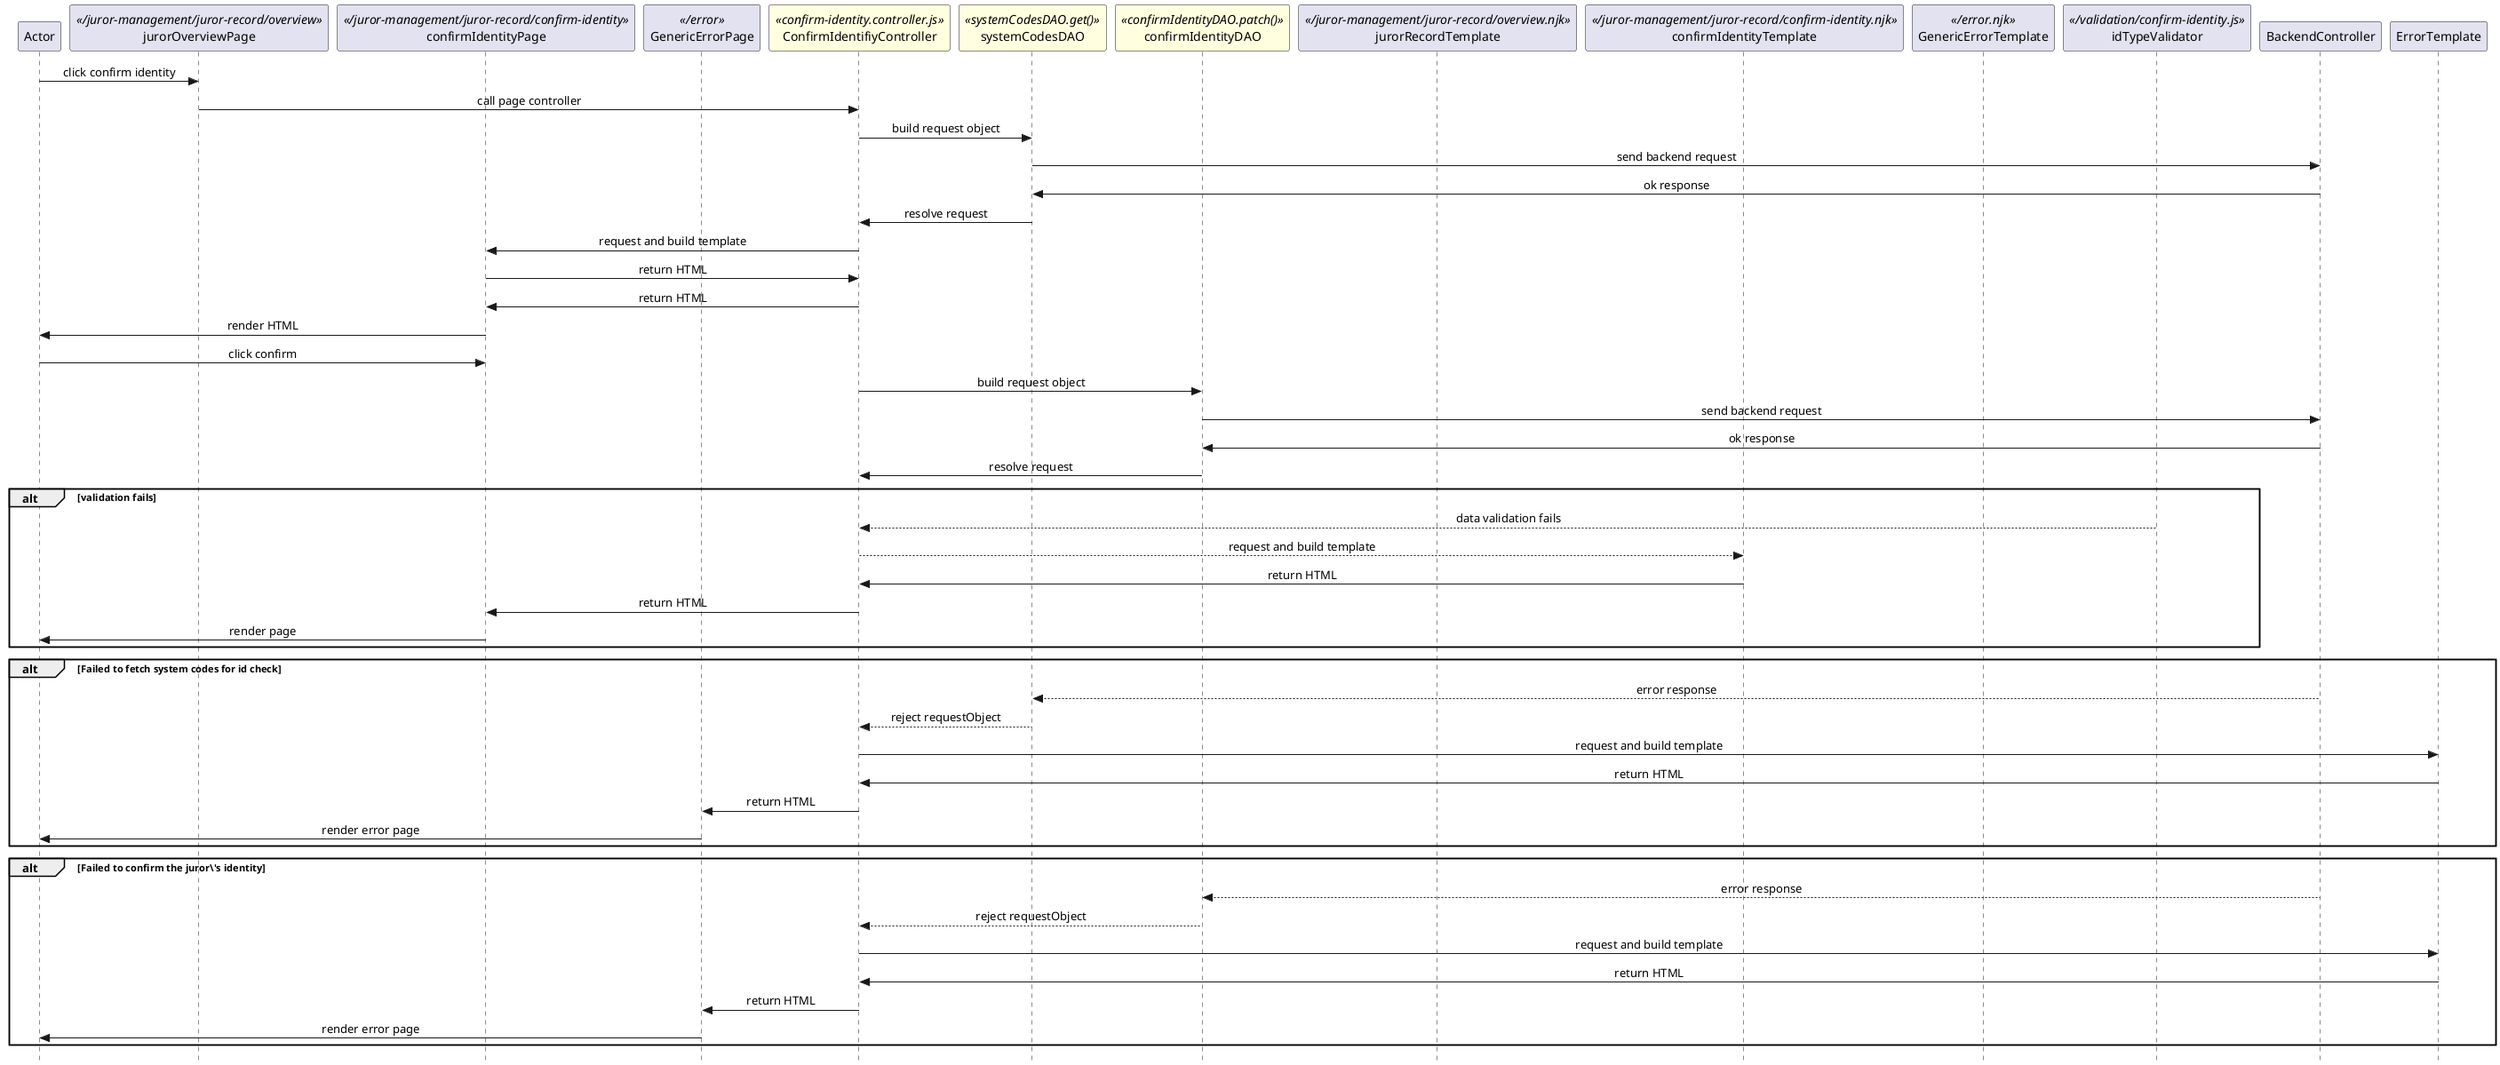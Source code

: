 @startuml confirm-identity

skinparam Style strictuml 
skinparam SequenceMessageAlignment center

participant Actor

''' LOCAL ROUTING
participant jurorOverviewPage <</juror-management/juror-record/overview>>
participant confirmIdentityPage <</juror-management/juror-record/confirm-identity>>
participant GenericErrorPage <</error>>

''' CONTROLLER AND REQUEST OBJECTS
participant ConfirmIdentifiyController <<confirm-identity.controller.js>> #lightyellow
participant systemCodesDAO <<systemCodesDAO.get()>> #lightyellow
participant confirmIdentityDAO <<confirmIdentityDAO.patch()>> #lightyellow

''' TEMPLATES
participant jurorRecordTemplate <</juror-management/juror-record/overview.njk>>
participant confirmIdentityTemplate <</juror-management/juror-record/confirm-identity.njk>>
participant GenericErrorTemplate <</error.njk>>

''' VALIDATORS
participant idTypeValidator <</validation/confirm-identity.js>>

''' BACKEND CONTROLLER
participant BackendController

Actor -> jurorOverviewPage: click confirm identity
jurorOverviewPage -> ConfirmIdentifiyController : call page controller

ConfirmIdentifiyController -> systemCodesDAO : build request object
systemCodesDAO -> BackendController : send backend request
systemCodesDAO <- BackendController : ok response
ConfirmIdentifiyController <- systemCodesDAO : resolve request

ConfirmIdentifiyController -> confirmIdentityPage : request and build template
ConfirmIdentifiyController <- confirmIdentityPage : return HTML
confirmIdentityPage <- ConfirmIdentifiyController : return HTML
Actor <- confirmIdentityPage : render HTML

Actor -> confirmIdentityPage: click confirm
ConfirmIdentifiyController -> confirmIdentityDAO : build request object
confirmIdentityDAO -> BackendController : send backend request
confirmIdentityDAO <- BackendController : ok response
ConfirmIdentifiyController <- confirmIdentityDAO : resolve request


alt validation fails

  ConfirmIdentifiyController <-- idTypeValidator : data validation fails
  ConfirmIdentifiyController --> confirmIdentityTemplate : request and build template
  ConfirmIdentifiyController <- confirmIdentityTemplate : return HTML
  confirmIdentityPage <- ConfirmIdentifiyController : return HTML
  Actor <- confirmIdentityPage : render page
end

alt Failed to fetch system codes for id check
    systemCodesDAO <-- BackendController : error response
    ConfirmIdentifiyController <-- systemCodesDAO : reject requestObject
    ConfirmIdentifiyController -> ErrorTemplate : request and build template
    ConfirmIdentifiyController <- ErrorTemplate : return HTML
    GenericErrorPage <- ConfirmIdentifiyController : return HTML
    Actor <- GenericErrorPage : render error page
end

alt Failed to confirm the juror\'s identity
    confirmIdentityDAO <-- BackendController : error response
    ConfirmIdentifiyController <-- confirmIdentityDAO : reject requestObject
    ConfirmIdentifiyController -> ErrorTemplate : request and build template
    ConfirmIdentifiyController <- ErrorTemplate : return HTML
    GenericErrorPage <- ConfirmIdentifiyController : return HTML
    Actor <- GenericErrorPage : render error page
end

